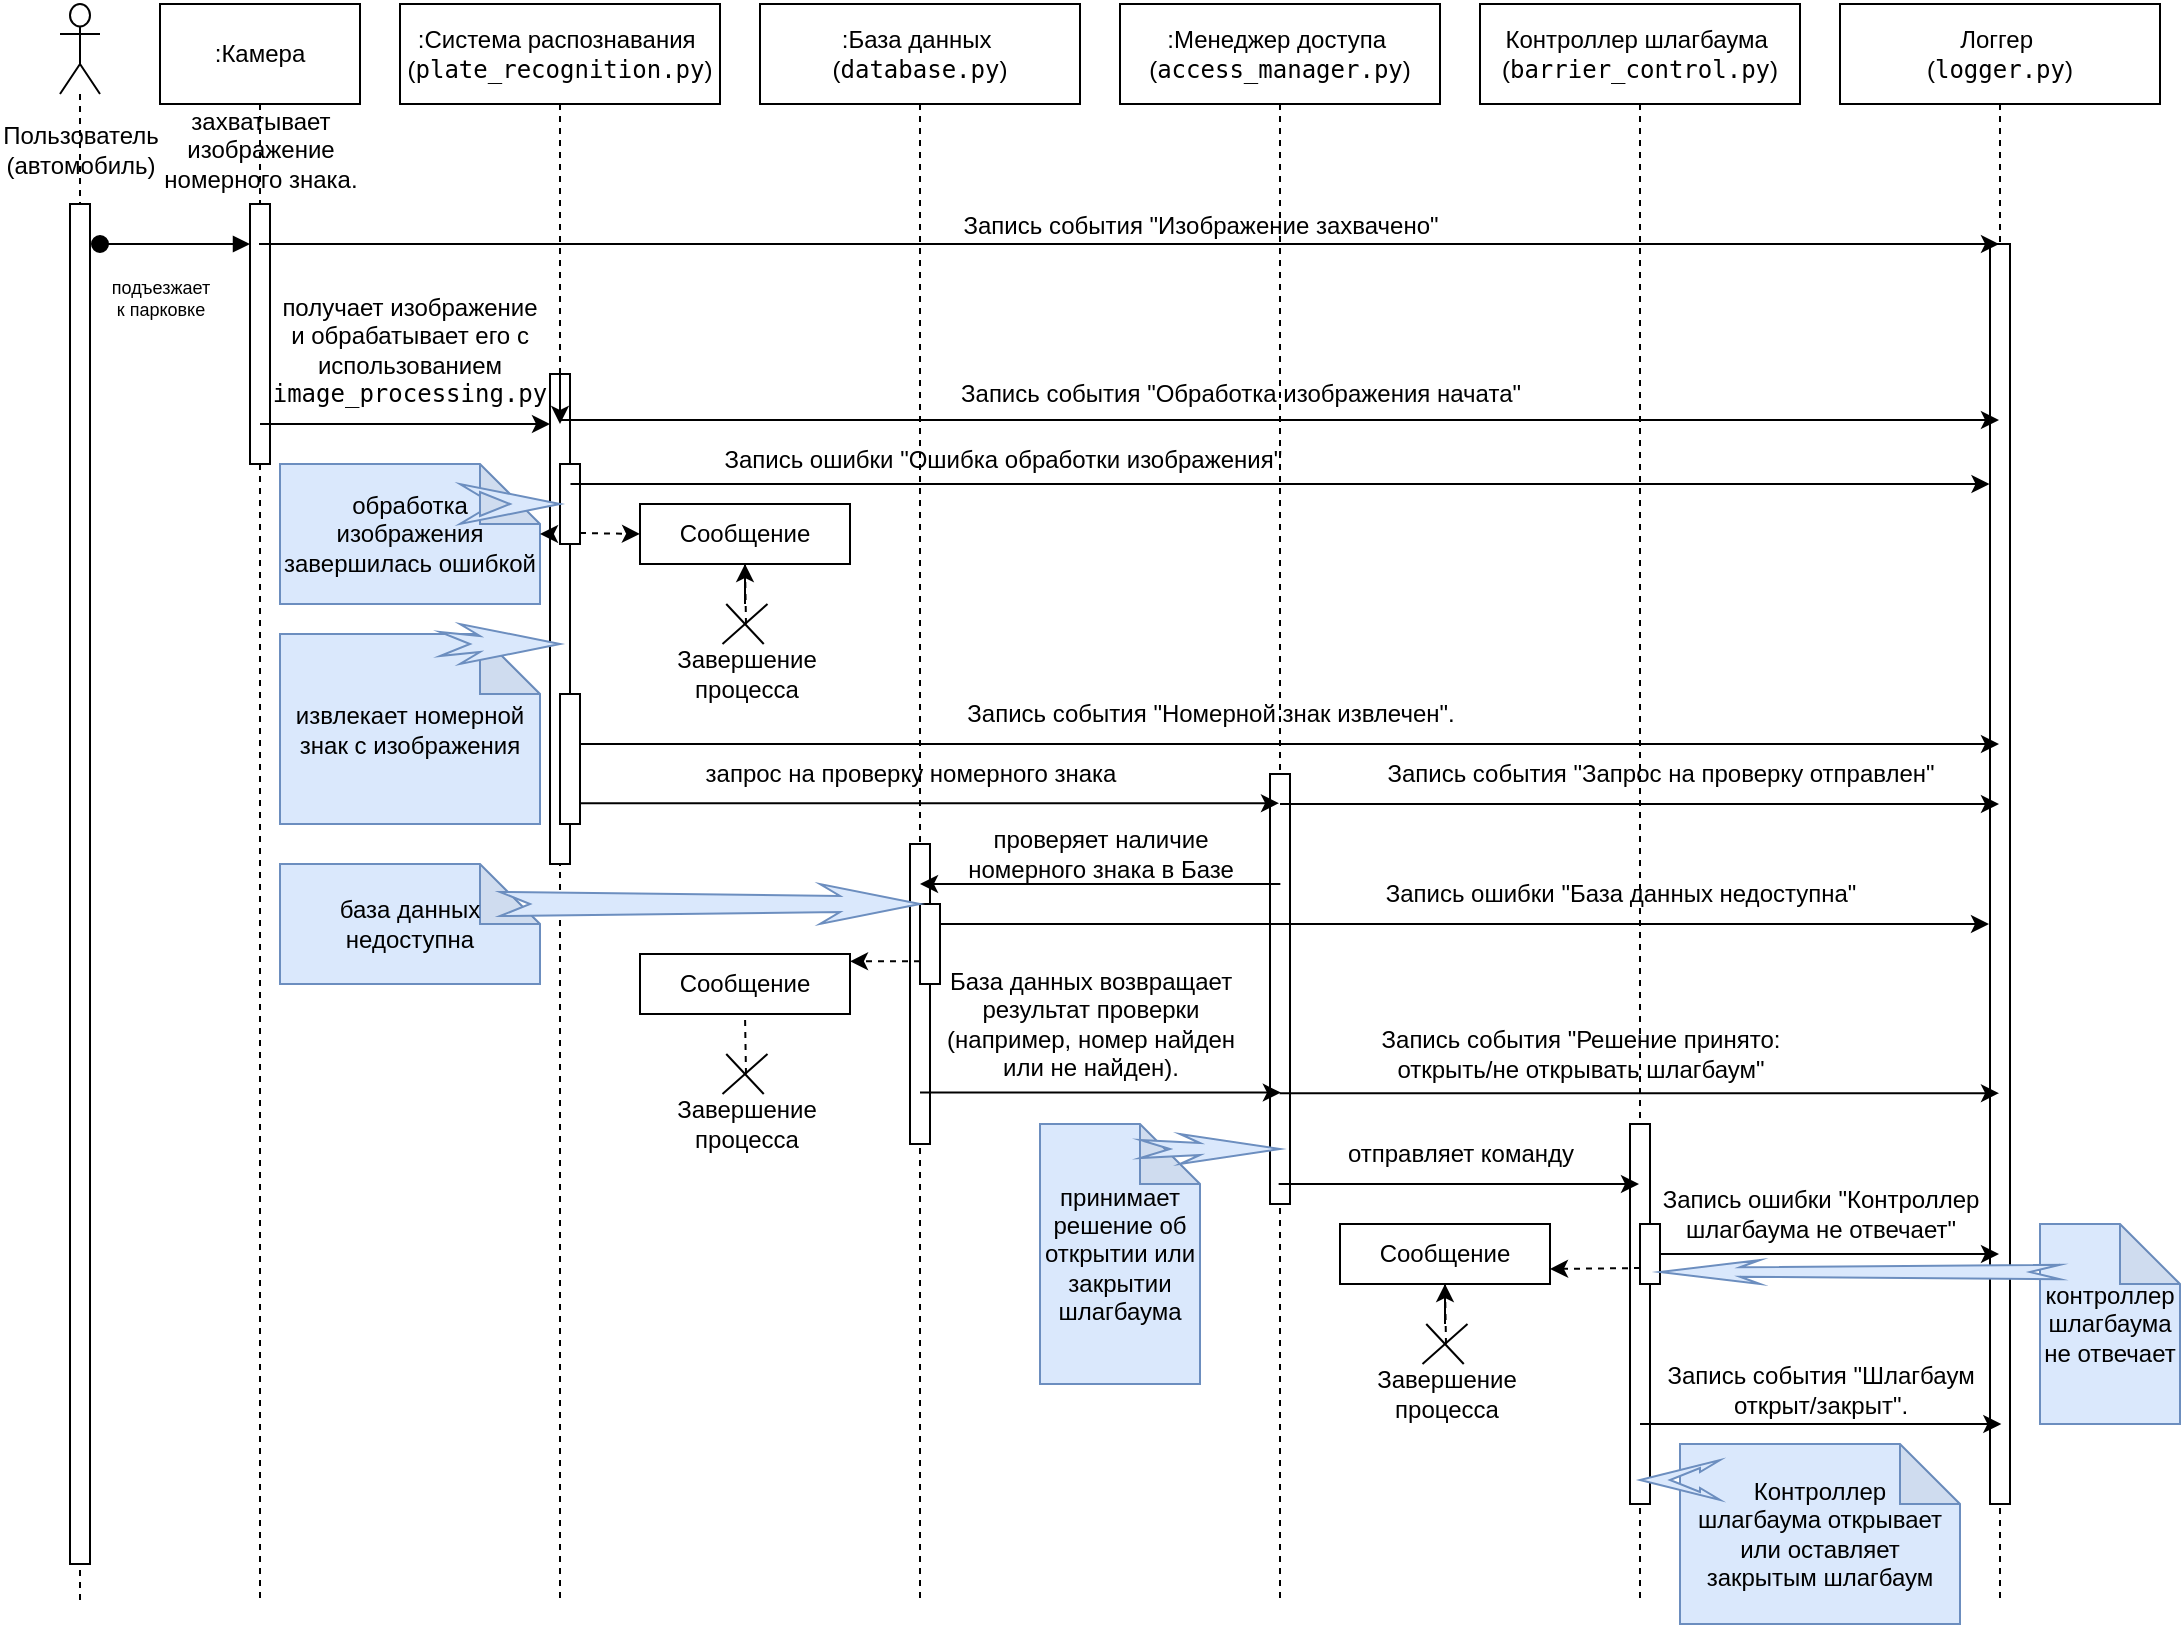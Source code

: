 <mxfile version="23.1.5" type="device">
  <diagram name="Page-1" id="2YBvvXClWsGukQMizWep">
    <mxGraphModel dx="1594" dy="962" grid="1" gridSize="10" guides="1" tooltips="1" connect="1" arrows="1" fold="1" page="1" pageScale="1" pageWidth="1100" pageHeight="850" math="0" shadow="0">
      <root>
        <mxCell id="0" />
        <mxCell id="1" parent="0" />
        <mxCell id="JfvJ5AOV0zbwnn7TF4ZV-16" value="&lt;p style=&quot;font-size: 9px;&quot; data-pm-slice=&quot;1 1 [&amp;quot;ordered_list&amp;quot;,{&amp;quot;order&amp;quot;:1,&amp;quot;fontColor&amp;quot;:null,&amp;quot;backgroundColor&amp;quot;:null},&amp;quot;list_item&amp;quot;,{&amp;quot;fontColor&amp;quot;:null,&amp;quot;backgroundColor&amp;quot;:null}]&quot; class=&quot;&quot;&gt;подъезжает &lt;br&gt;к парковке&lt;/p&gt;" style="html=1;verticalAlign=bottom;startArrow=oval;startFill=1;endArrow=block;startSize=8;curved=0;rounded=0;" parent="1" target="aM9ryv3xv72pqoxQDRHE-2" edge="1">
          <mxGeometry x="-0.2" y="-50" width="60" relative="1" as="geometry">
            <mxPoint x="50" y="160" as="sourcePoint" />
            <mxPoint x="120" y="160" as="targetPoint" />
            <mxPoint as="offset" />
          </mxGeometry>
        </mxCell>
        <mxCell id="aM9ryv3xv72pqoxQDRHE-1" value=":Камера" style="shape=umlLifeline;perimeter=lifelinePerimeter;whiteSpace=wrap;html=1;container=0;dropTarget=0;collapsible=0;recursiveResize=0;outlineConnect=0;portConstraint=eastwest;newEdgeStyle={&quot;edgeStyle&quot;:&quot;elbowEdgeStyle&quot;,&quot;elbow&quot;:&quot;vertical&quot;,&quot;curved&quot;:0,&quot;rounded&quot;:0};size=50;" parent="1" vertex="1">
          <mxGeometry x="80" y="40" width="100" height="800" as="geometry" />
        </mxCell>
        <mxCell id="aM9ryv3xv72pqoxQDRHE-2" value="" style="html=1;points=[];perimeter=orthogonalPerimeter;outlineConnect=0;targetShapes=umlLifeline;portConstraint=eastwest;newEdgeStyle={&quot;edgeStyle&quot;:&quot;elbowEdgeStyle&quot;,&quot;elbow&quot;:&quot;vertical&quot;,&quot;curved&quot;:0,&quot;rounded&quot;:0};" parent="aM9ryv3xv72pqoxQDRHE-1" vertex="1">
          <mxGeometry x="45" y="100" width="10" height="130" as="geometry" />
        </mxCell>
        <mxCell id="aM9ryv3xv72pqoxQDRHE-5" value="&lt;p data-pm-slice=&quot;1 1 [&amp;quot;ordered_list&amp;quot;,{&amp;quot;order&amp;quot;:1,&amp;quot;fontColor&amp;quot;:null,&amp;quot;backgroundColor&amp;quot;:null},&amp;quot;list_item&amp;quot;,null]&quot; class=&quot;&quot;&gt;:Система распознавания&amp;nbsp;&lt;br&gt;(&lt;code spellcheck=&quot;false&quot; class=&quot;inline&quot;&gt;plate_recognition.py&lt;/code&gt;)&lt;/p&gt;" style="shape=umlLifeline;perimeter=lifelinePerimeter;whiteSpace=wrap;html=1;container=0;dropTarget=0;collapsible=0;recursiveResize=0;outlineConnect=0;portConstraint=eastwest;newEdgeStyle={&quot;edgeStyle&quot;:&quot;elbowEdgeStyle&quot;,&quot;elbow&quot;:&quot;vertical&quot;,&quot;curved&quot;:0,&quot;rounded&quot;:0};size=50;" parent="1" vertex="1">
          <mxGeometry x="200" y="40" width="160" height="800" as="geometry" />
        </mxCell>
        <mxCell id="aM9ryv3xv72pqoxQDRHE-6" value="" style="html=1;points=[];perimeter=orthogonalPerimeter;outlineConnect=0;targetShapes=umlLifeline;portConstraint=eastwest;newEdgeStyle={&quot;edgeStyle&quot;:&quot;elbowEdgeStyle&quot;,&quot;elbow&quot;:&quot;vertical&quot;,&quot;curved&quot;:0,&quot;rounded&quot;:0};" parent="aM9ryv3xv72pqoxQDRHE-5" vertex="1">
          <mxGeometry x="75" y="185" width="10" height="245" as="geometry" />
        </mxCell>
        <mxCell id="e4ZrpiQ9aY_Jl2AQ1F8j-9" value="" style="html=1;points=[];perimeter=orthogonalPerimeter;outlineConnect=0;targetShapes=umlLifeline;portConstraint=eastwest;newEdgeStyle={&quot;edgeStyle&quot;:&quot;elbowEdgeStyle&quot;,&quot;elbow&quot;:&quot;vertical&quot;,&quot;curved&quot;:0,&quot;rounded&quot;:0};" vertex="1" parent="aM9ryv3xv72pqoxQDRHE-5">
          <mxGeometry x="80" y="230" width="10" height="40" as="geometry" />
        </mxCell>
        <mxCell id="e4ZrpiQ9aY_Jl2AQ1F8j-22" value="" style="html=1;points=[];perimeter=orthogonalPerimeter;outlineConnect=0;targetShapes=umlLifeline;portConstraint=eastwest;newEdgeStyle={&quot;edgeStyle&quot;:&quot;elbowEdgeStyle&quot;,&quot;elbow&quot;:&quot;vertical&quot;,&quot;curved&quot;:0,&quot;rounded&quot;:0};" vertex="1" parent="aM9ryv3xv72pqoxQDRHE-5">
          <mxGeometry x="80" y="345" width="10" height="65" as="geometry" />
        </mxCell>
        <mxCell id="JfvJ5AOV0zbwnn7TF4ZV-2" value="&lt;p data-pm-slice=&quot;1 1 [&amp;quot;ordered_list&amp;quot;,{&amp;quot;order&amp;quot;:1,&amp;quot;fontColor&amp;quot;:null,&amp;quot;backgroundColor&amp;quot;:null},&amp;quot;list_item&amp;quot;,null]&quot; class=&quot;&quot;&gt;:Менеджер доступа&amp;nbsp;&lt;br&gt;(&lt;code spellcheck=&quot;false&quot; class=&quot;inline&quot;&gt;access_manager.py&lt;/code&gt;)&lt;/p&gt;" style="shape=umlLifeline;perimeter=lifelinePerimeter;whiteSpace=wrap;html=1;container=0;dropTarget=0;collapsible=0;recursiveResize=0;outlineConnect=0;portConstraint=eastwest;newEdgeStyle={&quot;edgeStyle&quot;:&quot;elbowEdgeStyle&quot;,&quot;elbow&quot;:&quot;vertical&quot;,&quot;curved&quot;:0,&quot;rounded&quot;:0};size=50;" parent="1" vertex="1">
          <mxGeometry x="560" y="40" width="160" height="800" as="geometry" />
        </mxCell>
        <mxCell id="JfvJ5AOV0zbwnn7TF4ZV-3" value="" style="html=1;points=[];perimeter=orthogonalPerimeter;outlineConnect=0;targetShapes=umlLifeline;portConstraint=eastwest;newEdgeStyle={&quot;edgeStyle&quot;:&quot;elbowEdgeStyle&quot;,&quot;elbow&quot;:&quot;vertical&quot;,&quot;curved&quot;:0,&quot;rounded&quot;:0};" parent="JfvJ5AOV0zbwnn7TF4ZV-2" vertex="1">
          <mxGeometry x="75" y="385" width="10" height="215" as="geometry" />
        </mxCell>
        <mxCell id="JfvJ5AOV0zbwnn7TF4ZV-4" value="&lt;p data-pm-slice=&quot;1 1 [&amp;quot;ordered_list&amp;quot;,{&amp;quot;order&amp;quot;:1,&amp;quot;fontColor&amp;quot;:null,&amp;quot;backgroundColor&amp;quot;:null},&amp;quot;list_item&amp;quot;,null]&quot; class=&quot;&quot;&gt;Контроллер шлагбаума&amp;nbsp;&lt;br&gt;(&lt;code spellcheck=&quot;false&quot; class=&quot;inline&quot;&gt;barrier_control.py&lt;/code&gt;)&lt;/p&gt;" style="shape=umlLifeline;perimeter=lifelinePerimeter;whiteSpace=wrap;html=1;container=0;dropTarget=0;collapsible=0;recursiveResize=0;outlineConnect=0;portConstraint=eastwest;newEdgeStyle={&quot;edgeStyle&quot;:&quot;elbowEdgeStyle&quot;,&quot;elbow&quot;:&quot;vertical&quot;,&quot;curved&quot;:0,&quot;rounded&quot;:0};size=50;" parent="1" vertex="1">
          <mxGeometry x="740" y="40" width="160" height="800" as="geometry" />
        </mxCell>
        <mxCell id="JfvJ5AOV0zbwnn7TF4ZV-5" value="" style="html=1;points=[];perimeter=orthogonalPerimeter;outlineConnect=0;targetShapes=umlLifeline;portConstraint=eastwest;newEdgeStyle={&quot;edgeStyle&quot;:&quot;elbowEdgeStyle&quot;,&quot;elbow&quot;:&quot;vertical&quot;,&quot;curved&quot;:0,&quot;rounded&quot;:0};" parent="JfvJ5AOV0zbwnn7TF4ZV-4" vertex="1">
          <mxGeometry x="75" y="560" width="10" height="190" as="geometry" />
        </mxCell>
        <mxCell id="e4ZrpiQ9aY_Jl2AQ1F8j-53" value="" style="html=1;points=[];perimeter=orthogonalPerimeter;outlineConnect=0;targetShapes=umlLifeline;portConstraint=eastwest;newEdgeStyle={&quot;edgeStyle&quot;:&quot;elbowEdgeStyle&quot;,&quot;elbow&quot;:&quot;vertical&quot;,&quot;curved&quot;:0,&quot;rounded&quot;:0};" vertex="1" parent="JfvJ5AOV0zbwnn7TF4ZV-4">
          <mxGeometry x="80" y="610" width="10" height="30" as="geometry" />
        </mxCell>
        <mxCell id="JfvJ5AOV0zbwnn7TF4ZV-6" value="&lt;p data-pm-slice=&quot;1 1 [&amp;quot;ordered_list&amp;quot;,{&amp;quot;order&amp;quot;:1,&amp;quot;fontColor&amp;quot;:null,&amp;quot;backgroundColor&amp;quot;:null},&amp;quot;list_item&amp;quot;,null]&quot; class=&quot;&quot;&gt;:База данных&amp;nbsp;&lt;br&gt;(&lt;code spellcheck=&quot;false&quot; class=&quot;inline&quot;&gt;database.py&lt;/code&gt;)&lt;/p&gt;" style="shape=umlLifeline;perimeter=lifelinePerimeter;whiteSpace=wrap;html=1;container=0;dropTarget=0;collapsible=0;recursiveResize=0;outlineConnect=0;portConstraint=eastwest;newEdgeStyle={&quot;edgeStyle&quot;:&quot;elbowEdgeStyle&quot;,&quot;elbow&quot;:&quot;vertical&quot;,&quot;curved&quot;:0,&quot;rounded&quot;:0};size=50;" parent="1" vertex="1">
          <mxGeometry x="380" y="40" width="160" height="800" as="geometry" />
        </mxCell>
        <mxCell id="JfvJ5AOV0zbwnn7TF4ZV-7" value="" style="html=1;points=[];perimeter=orthogonalPerimeter;outlineConnect=0;targetShapes=umlLifeline;portConstraint=eastwest;newEdgeStyle={&quot;edgeStyle&quot;:&quot;elbowEdgeStyle&quot;,&quot;elbow&quot;:&quot;vertical&quot;,&quot;curved&quot;:0,&quot;rounded&quot;:0};" parent="JfvJ5AOV0zbwnn7TF4ZV-6" vertex="1">
          <mxGeometry x="75" y="420" width="10" height="150" as="geometry" />
        </mxCell>
        <mxCell id="e4ZrpiQ9aY_Jl2AQ1F8j-36" value="" style="html=1;points=[];perimeter=orthogonalPerimeter;outlineConnect=0;targetShapes=umlLifeline;portConstraint=eastwest;newEdgeStyle={&quot;edgeStyle&quot;:&quot;elbowEdgeStyle&quot;,&quot;elbow&quot;:&quot;vertical&quot;,&quot;curved&quot;:0,&quot;rounded&quot;:0};" vertex="1" parent="JfvJ5AOV0zbwnn7TF4ZV-6">
          <mxGeometry x="80" y="450" width="10" height="40" as="geometry" />
        </mxCell>
        <mxCell id="JfvJ5AOV0zbwnn7TF4ZV-10" value="" style="shape=umlLifeline;perimeter=lifelinePerimeter;whiteSpace=wrap;html=1;container=1;dropTarget=0;collapsible=0;recursiveResize=0;outlineConnect=0;portConstraint=eastwest;newEdgeStyle={&quot;curved&quot;:0,&quot;rounded&quot;:0};participant=umlActor;size=45;" parent="1" vertex="1">
          <mxGeometry x="30" y="40" width="20" height="800" as="geometry" />
        </mxCell>
        <mxCell id="JfvJ5AOV0zbwnn7TF4ZV-11" value="" style="html=1;points=[[0,0,0,0,5],[0,1,0,0,-5],[1,0,0,0,5],[1,1,0,0,-5]];perimeter=orthogonalPerimeter;outlineConnect=0;targetShapes=umlLifeline;portConstraint=eastwest;newEdgeStyle={&quot;curved&quot;:0,&quot;rounded&quot;:0};" parent="JfvJ5AOV0zbwnn7TF4ZV-10" vertex="1">
          <mxGeometry x="5" y="100" width="10" height="680" as="geometry" />
        </mxCell>
        <mxCell id="JfvJ5AOV0zbwnn7TF4ZV-12" value="&lt;p data-pm-slice=&quot;1 1 [&amp;quot;ordered_list&amp;quot;,{&amp;quot;order&amp;quot;:1,&amp;quot;fontColor&amp;quot;:null,&amp;quot;backgroundColor&amp;quot;:null},&amp;quot;list_item&amp;quot;,null]&quot; class=&quot;&quot;&gt;Логгер&amp;nbsp;&lt;br&gt;(&lt;code spellcheck=&quot;false&quot; class=&quot;inline&quot;&gt;logger.py&lt;/code&gt;)&lt;/p&gt;" style="shape=umlLifeline;perimeter=lifelinePerimeter;whiteSpace=wrap;html=1;container=0;dropTarget=0;collapsible=0;recursiveResize=0;outlineConnect=0;portConstraint=eastwest;newEdgeStyle={&quot;edgeStyle&quot;:&quot;elbowEdgeStyle&quot;,&quot;elbow&quot;:&quot;vertical&quot;,&quot;curved&quot;:0,&quot;rounded&quot;:0};size=50;" parent="1" vertex="1">
          <mxGeometry x="920" y="40" width="160" height="800" as="geometry" />
        </mxCell>
        <mxCell id="JfvJ5AOV0zbwnn7TF4ZV-13" value="" style="html=1;points=[];perimeter=orthogonalPerimeter;outlineConnect=0;targetShapes=umlLifeline;portConstraint=eastwest;newEdgeStyle={&quot;edgeStyle&quot;:&quot;elbowEdgeStyle&quot;,&quot;elbow&quot;:&quot;vertical&quot;,&quot;curved&quot;:0,&quot;rounded&quot;:0};" parent="JfvJ5AOV0zbwnn7TF4ZV-12" vertex="1">
          <mxGeometry x="75" y="120" width="10" height="630" as="geometry" />
        </mxCell>
        <mxCell id="JfvJ5AOV0zbwnn7TF4ZV-14" value="&lt;span style=&quot;font-weight: normal;&quot;&gt;Пользователь&lt;br&gt;(автомобиль)&lt;/span&gt;" style="text;align=center;fontStyle=1;verticalAlign=middle;spacingLeft=3;spacingRight=3;strokeColor=none;rotatable=0;points=[[0,0.5],[1,0.5]];portConstraint=eastwest;html=1;" parent="1" vertex="1">
          <mxGeometry y="100" width="80" height="26" as="geometry" />
        </mxCell>
        <mxCell id="e4ZrpiQ9aY_Jl2AQ1F8j-1" value="" style="endArrow=classic;html=1;rounded=0;" edge="1" parent="1">
          <mxGeometry width="50" height="50" relative="1" as="geometry">
            <mxPoint x="129.5" y="160" as="sourcePoint" />
            <mxPoint x="999.5" y="160" as="targetPoint" />
          </mxGeometry>
        </mxCell>
        <mxCell id="e4ZrpiQ9aY_Jl2AQ1F8j-2" value="&lt;p data-pm-slice=&quot;1 1 [&amp;quot;ordered_list&amp;quot;,{&amp;quot;order&amp;quot;:1,&amp;quot;fontColor&amp;quot;:null,&amp;quot;backgroundColor&amp;quot;:null},&amp;quot;list_item&amp;quot;,{&amp;quot;fontColor&amp;quot;:null,&amp;quot;backgroundColor&amp;quot;:null}]&quot; class=&quot;&quot;&gt;Запись события &quot;Изображение захвачено&quot;&lt;/p&gt;" style="text;html=1;align=center;verticalAlign=middle;resizable=0;points=[];autosize=1;strokeColor=none;fillColor=none;" vertex="1" parent="1">
          <mxGeometry x="470" y="126" width="260" height="50" as="geometry" />
        </mxCell>
        <mxCell id="e4ZrpiQ9aY_Jl2AQ1F8j-3" value="&lt;p data-pm-slice=&quot;1 1 [&amp;quot;ordered_list&amp;quot;,{&amp;quot;order&amp;quot;:1,&amp;quot;fontColor&amp;quot;:null,&amp;quot;backgroundColor&amp;quot;:null},&amp;quot;list_item&amp;quot;,{&amp;quot;fontColor&amp;quot;:null,&amp;quot;backgroundColor&amp;quot;:null}]&quot; class=&quot;&quot;&gt;захватывает &lt;br&gt;изображение &lt;br&gt;номерного знака.&lt;/p&gt;" style="text;html=1;align=center;verticalAlign=middle;resizable=0;points=[];autosize=1;strokeColor=none;fillColor=none;" vertex="1" parent="1">
          <mxGeometry x="70" y="73" width="120" height="80" as="geometry" />
        </mxCell>
        <mxCell id="e4ZrpiQ9aY_Jl2AQ1F8j-4" value="" style="endArrow=classic;html=1;rounded=0;" edge="1" parent="1" target="JfvJ5AOV0zbwnn7TF4ZV-12">
          <mxGeometry width="50" height="50" relative="1" as="geometry">
            <mxPoint x="280" y="248" as="sourcePoint" />
            <mxPoint x="330" y="198" as="targetPoint" />
          </mxGeometry>
        </mxCell>
        <mxCell id="e4ZrpiQ9aY_Jl2AQ1F8j-5" value="" style="endArrow=classic;html=1;rounded=0;" edge="1" parent="1" source="aM9ryv3xv72pqoxQDRHE-6">
          <mxGeometry width="50" height="50" relative="1" as="geometry">
            <mxPoint x="130" y="250" as="sourcePoint" />
            <mxPoint x="280" y="250" as="targetPoint" />
          </mxGeometry>
        </mxCell>
        <mxCell id="e4ZrpiQ9aY_Jl2AQ1F8j-6" value="&lt;p data-pm-slice=&quot;1 1 [&amp;quot;ordered_list&amp;quot;,{&amp;quot;order&amp;quot;:1,&amp;quot;fontColor&amp;quot;:null,&amp;quot;backgroundColor&amp;quot;:null},&amp;quot;list_item&amp;quot;,{&amp;quot;fontColor&amp;quot;:null,&amp;quot;backgroundColor&amp;quot;:null}]&quot; class=&quot;&quot;&gt;получает изображение и обрабатывает его с использованием &lt;code spellcheck=&quot;false&quot; class=&quot;inline&quot;&gt;image_processing.py&lt;/code&gt;&lt;/p&gt;" style="text;html=1;align=center;verticalAlign=middle;whiteSpace=wrap;rounded=0;" vertex="1" parent="1">
          <mxGeometry x="150" y="198" width="110" height="30" as="geometry" />
        </mxCell>
        <mxCell id="e4ZrpiQ9aY_Jl2AQ1F8j-7" value="&lt;p data-pm-slice=&quot;1 1 [&amp;quot;ordered_list&amp;quot;,{&amp;quot;order&amp;quot;:1,&amp;quot;fontColor&amp;quot;:null,&amp;quot;backgroundColor&amp;quot;:null},&amp;quot;list_item&amp;quot;,{&amp;quot;fontColor&amp;quot;:null,&amp;quot;backgroundColor&amp;quot;:null}]&quot; class=&quot;&quot;&gt;Запись события &quot;Обработка изображения начата&quot;&lt;/p&gt;" style="text;html=1;align=center;verticalAlign=middle;resizable=0;points=[];autosize=1;strokeColor=none;fillColor=none;" vertex="1" parent="1">
          <mxGeometry x="470" y="210" width="300" height="50" as="geometry" />
        </mxCell>
        <mxCell id="e4ZrpiQ9aY_Jl2AQ1F8j-8" value="" style="endArrow=classic;html=1;rounded=0;" edge="1" parent="1" target="aM9ryv3xv72pqoxQDRHE-6">
          <mxGeometry width="50" height="50" relative="1" as="geometry">
            <mxPoint x="130" y="250" as="sourcePoint" />
            <mxPoint x="280" y="250" as="targetPoint" />
          </mxGeometry>
        </mxCell>
        <mxCell id="e4ZrpiQ9aY_Jl2AQ1F8j-10" value="" style="endArrow=classic;html=1;rounded=0;" edge="1" parent="1">
          <mxGeometry width="50" height="50" relative="1" as="geometry">
            <mxPoint x="285.25" y="280" as="sourcePoint" />
            <mxPoint x="994.75" y="280" as="targetPoint" />
          </mxGeometry>
        </mxCell>
        <mxCell id="e4ZrpiQ9aY_Jl2AQ1F8j-11" value="&lt;span style=&quot;background-color: initial;&quot;&gt;&amp;nbsp;Запись ошибки &quot;Ошибка обработки изображения&quot;&lt;/span&gt;&lt;br&gt;&lt;div&gt;&lt;br/&gt;&lt;/div&gt;" style="text;html=1;align=center;verticalAlign=middle;whiteSpace=wrap;rounded=0;" vertex="1" parent="1">
          <mxGeometry x="320" y="260" width="360" height="30" as="geometry" />
        </mxCell>
        <mxCell id="e4ZrpiQ9aY_Jl2AQ1F8j-17" value="" style="endArrow=classic;html=1;rounded=0;entryX=0;entryY=0.5;entryDx=0;entryDy=0;dashed=1;" edge="1" parent="1" target="e4ZrpiQ9aY_Jl2AQ1F8j-12">
          <mxGeometry relative="1" as="geometry">
            <mxPoint x="290" y="304.5" as="sourcePoint" />
            <mxPoint x="390" y="304.5" as="targetPoint" />
          </mxGeometry>
        </mxCell>
        <mxCell id="e4ZrpiQ9aY_Jl2AQ1F8j-23" value="" style="endArrow=classic;html=1;rounded=0;" edge="1" parent="1">
          <mxGeometry width="50" height="50" relative="1" as="geometry">
            <mxPoint x="290" y="410.0" as="sourcePoint" />
            <mxPoint x="999.5" y="410.0" as="targetPoint" />
          </mxGeometry>
        </mxCell>
        <mxCell id="e4ZrpiQ9aY_Jl2AQ1F8j-24" value="&lt;p data-pm-slice=&quot;1 1 [&amp;quot;ordered_list&amp;quot;,{&amp;quot;order&amp;quot;:1,&amp;quot;fontColor&amp;quot;:null,&amp;quot;backgroundColor&amp;quot;:null},&amp;quot;list_item&amp;quot;,{&amp;quot;fontColor&amp;quot;:null,&amp;quot;backgroundColor&amp;quot;:null}]&quot; class=&quot;&quot;&gt;Запись события &quot;Номерной знак извлечен&quot;.&lt;/p&gt;" style="text;html=1;align=center;verticalAlign=middle;resizable=0;points=[];autosize=1;strokeColor=none;fillColor=none;" vertex="1" parent="1">
          <mxGeometry x="470" y="370" width="270" height="50" as="geometry" />
        </mxCell>
        <mxCell id="e4ZrpiQ9aY_Jl2AQ1F8j-25" value="" style="endArrow=classic;html=1;rounded=0;" edge="1" parent="1">
          <mxGeometry width="50" height="50" relative="1" as="geometry">
            <mxPoint x="290" y="439.58" as="sourcePoint" />
            <mxPoint x="639.5" y="439.58" as="targetPoint" />
          </mxGeometry>
        </mxCell>
        <mxCell id="e4ZrpiQ9aY_Jl2AQ1F8j-26" value="&lt;p data-pm-slice=&quot;1 1 [&amp;quot;ordered_list&amp;quot;,{&amp;quot;order&amp;quot;:1,&amp;quot;fontColor&amp;quot;:null,&amp;quot;backgroundColor&amp;quot;:null},&amp;quot;list_item&amp;quot;,{&amp;quot;fontColor&amp;quot;:null,&amp;quot;backgroundColor&amp;quot;:null}]&quot; class=&quot;&quot;&gt;запрос на проверку номерного знака&lt;/p&gt;" style="text;html=1;align=center;verticalAlign=middle;resizable=0;points=[];autosize=1;strokeColor=none;fillColor=none;" vertex="1" parent="1">
          <mxGeometry x="340" y="400" width="230" height="50" as="geometry" />
        </mxCell>
        <mxCell id="e4ZrpiQ9aY_Jl2AQ1F8j-27" value="" style="endArrow=classic;html=1;rounded=0;" edge="1" parent="1" source="JfvJ5AOV0zbwnn7TF4ZV-2" target="JfvJ5AOV0zbwnn7TF4ZV-12">
          <mxGeometry width="50" height="50" relative="1" as="geometry">
            <mxPoint x="350" y="290" as="sourcePoint" />
            <mxPoint x="400" y="240" as="targetPoint" />
          </mxGeometry>
        </mxCell>
        <mxCell id="e4ZrpiQ9aY_Jl2AQ1F8j-28" value="&lt;p data-pm-slice=&quot;1 1 [&amp;quot;ordered_list&amp;quot;,{&amp;quot;order&amp;quot;:1,&amp;quot;fontColor&amp;quot;:null,&amp;quot;backgroundColor&amp;quot;:null},&amp;quot;list_item&amp;quot;,{&amp;quot;fontColor&amp;quot;:null,&amp;quot;backgroundColor&amp;quot;:null}]&quot; class=&quot;&quot;&gt;Запись события &quot;Запрос на проверку отправлен&quot;&lt;/p&gt;" style="text;html=1;align=center;verticalAlign=middle;resizable=0;points=[];autosize=1;strokeColor=none;fillColor=none;" vertex="1" parent="1">
          <mxGeometry x="680" y="400" width="300" height="50" as="geometry" />
        </mxCell>
        <mxCell id="e4ZrpiQ9aY_Jl2AQ1F8j-32" value="" style="endArrow=classic;html=1;rounded=0;" edge="1" parent="1">
          <mxGeometry width="50" height="50" relative="1" as="geometry">
            <mxPoint x="640.18" y="480" as="sourcePoint" />
            <mxPoint x="460.004" y="480" as="targetPoint" />
          </mxGeometry>
        </mxCell>
        <mxCell id="e4ZrpiQ9aY_Jl2AQ1F8j-33" value="&lt;p data-pm-slice=&quot;1 1 [&amp;quot;ordered_list&amp;quot;,{&amp;quot;order&amp;quot;:1,&amp;quot;fontColor&amp;quot;:null,&amp;quot;backgroundColor&amp;quot;:null},&amp;quot;list_item&amp;quot;,{&amp;quot;fontColor&amp;quot;:null,&amp;quot;backgroundColor&amp;quot;:null}]&quot; class=&quot;&quot;&gt;проверяет наличие &lt;br&gt;номерного знака в Базе&lt;/p&gt;" style="text;html=1;align=center;verticalAlign=middle;resizable=0;points=[];autosize=1;strokeColor=none;fillColor=none;" vertex="1" parent="1">
          <mxGeometry x="470" y="430" width="160" height="70" as="geometry" />
        </mxCell>
        <mxCell id="e4ZrpiQ9aY_Jl2AQ1F8j-34" value="" style="endArrow=classic;html=1;rounded=0;" edge="1" parent="1">
          <mxGeometry width="50" height="50" relative="1" as="geometry">
            <mxPoint x="470" y="500" as="sourcePoint" />
            <mxPoint x="994.5" y="500" as="targetPoint" />
          </mxGeometry>
        </mxCell>
        <mxCell id="e4ZrpiQ9aY_Jl2AQ1F8j-35" value="&lt;p data-pm-slice=&quot;1 1 [&amp;quot;ordered_list&amp;quot;,{&amp;quot;order&amp;quot;:1,&amp;quot;fontColor&amp;quot;:null,&amp;quot;backgroundColor&amp;quot;:null},&amp;quot;list_item&amp;quot;,{&amp;quot;fontColor&amp;quot;:null,&amp;quot;backgroundColor&amp;quot;:null}]&quot; class=&quot;&quot;&gt;Запись ошибки &quot;База данных недоступна&quot;&lt;/p&gt;" style="text;html=1;align=center;verticalAlign=middle;resizable=0;points=[];autosize=1;strokeColor=none;fillColor=none;" vertex="1" parent="1">
          <mxGeometry x="680" y="460" width="260" height="50" as="geometry" />
        </mxCell>
        <mxCell id="e4ZrpiQ9aY_Jl2AQ1F8j-37" value="" style="group" vertex="1" connectable="0" parent="1">
          <mxGeometry x="320" y="290" width="105" height="120" as="geometry" />
        </mxCell>
        <mxCell id="e4ZrpiQ9aY_Jl2AQ1F8j-12" value="Сообщение" style="rounded=0;whiteSpace=wrap;html=1;" vertex="1" parent="e4ZrpiQ9aY_Jl2AQ1F8j-37">
          <mxGeometry width="105" height="30" as="geometry" />
        </mxCell>
        <mxCell id="e4ZrpiQ9aY_Jl2AQ1F8j-13" value="" style="endArrow=none;dashed=1;html=1;strokeWidth=1;rounded=0;entryX=0.5;entryY=1;entryDx=0;entryDy=0;" edge="1" parent="e4ZrpiQ9aY_Jl2AQ1F8j-37" target="e4ZrpiQ9aY_Jl2AQ1F8j-12">
          <mxGeometry width="50" height="50" relative="1" as="geometry">
            <mxPoint x="53" y="60" as="sourcePoint" />
            <mxPoint x="80" y="50" as="targetPoint" />
          </mxGeometry>
        </mxCell>
        <mxCell id="e4ZrpiQ9aY_Jl2AQ1F8j-55" value="" style="edgeStyle=orthogonalEdgeStyle;rounded=0;orthogonalLoop=1;jettySize=auto;html=1;" edge="1" parent="e4ZrpiQ9aY_Jl2AQ1F8j-37" source="e4ZrpiQ9aY_Jl2AQ1F8j-20" target="e4ZrpiQ9aY_Jl2AQ1F8j-12">
          <mxGeometry relative="1" as="geometry" />
        </mxCell>
        <mxCell id="e4ZrpiQ9aY_Jl2AQ1F8j-20" value="&lt;p data-pm-slice=&quot;1 1 [&amp;quot;ordered_list&amp;quot;,{&amp;quot;order&amp;quot;:1,&amp;quot;fontColor&amp;quot;:null,&amp;quot;backgroundColor&amp;quot;:null},&amp;quot;list_item&amp;quot;,{&amp;quot;fontColor&amp;quot;:null,&amp;quot;backgroundColor&amp;quot;:null}]&quot; class=&quot;&quot;&gt;Завершение&lt;br&gt;процесса&lt;/p&gt;" style="text;html=1;align=center;verticalAlign=middle;resizable=0;points=[];autosize=1;strokeColor=none;fillColor=none;" vertex="1" parent="e4ZrpiQ9aY_Jl2AQ1F8j-37">
          <mxGeometry x="7.5" y="50" width="90" height="70" as="geometry" />
        </mxCell>
        <mxCell id="e4ZrpiQ9aY_Jl2AQ1F8j-21" value="" style="group" vertex="1" connectable="0" parent="e4ZrpiQ9aY_Jl2AQ1F8j-37">
          <mxGeometry x="41.25" y="50" width="22.5" height="20" as="geometry" />
        </mxCell>
        <mxCell id="e4ZrpiQ9aY_Jl2AQ1F8j-14" value="" style="endArrow=none;html=1;rounded=0;" edge="1" parent="e4ZrpiQ9aY_Jl2AQ1F8j-21">
          <mxGeometry width="50" height="50" relative="1" as="geometry">
            <mxPoint y="20" as="sourcePoint" />
            <mxPoint x="22.5" as="targetPoint" />
          </mxGeometry>
        </mxCell>
        <mxCell id="e4ZrpiQ9aY_Jl2AQ1F8j-15" value="" style="endArrow=none;html=1;rounded=0;" edge="1" parent="e4ZrpiQ9aY_Jl2AQ1F8j-21">
          <mxGeometry width="50" height="50" relative="1" as="geometry">
            <mxPoint x="1.88" as="sourcePoint" />
            <mxPoint x="20.63" y="20" as="targetPoint" />
          </mxGeometry>
        </mxCell>
        <mxCell id="e4ZrpiQ9aY_Jl2AQ1F8j-45" value="" style="endArrow=classic;html=1;rounded=0;dashed=1;" edge="1" parent="1" source="e4ZrpiQ9aY_Jl2AQ1F8j-36" target="e4ZrpiQ9aY_Jl2AQ1F8j-39">
          <mxGeometry relative="1" as="geometry">
            <mxPoint x="370" y="460" as="sourcePoint" />
            <mxPoint x="430" y="510" as="targetPoint" />
          </mxGeometry>
        </mxCell>
        <mxCell id="e4ZrpiQ9aY_Jl2AQ1F8j-39" value="Сообщение" style="rounded=0;whiteSpace=wrap;html=1;" vertex="1" parent="1">
          <mxGeometry x="320" y="515" width="105" height="30" as="geometry" />
        </mxCell>
        <mxCell id="e4ZrpiQ9aY_Jl2AQ1F8j-40" value="" style="endArrow=none;dashed=1;html=1;strokeWidth=1;rounded=0;entryX=0.5;entryY=1;entryDx=0;entryDy=0;" edge="1" parent="1" target="e4ZrpiQ9aY_Jl2AQ1F8j-39">
          <mxGeometry width="50" height="50" relative="1" as="geometry">
            <mxPoint x="373" y="575" as="sourcePoint" />
            <mxPoint x="400" y="565" as="targetPoint" />
          </mxGeometry>
        </mxCell>
        <mxCell id="e4ZrpiQ9aY_Jl2AQ1F8j-41" value="&lt;p data-pm-slice=&quot;1 1 [&amp;quot;ordered_list&amp;quot;,{&amp;quot;order&amp;quot;:1,&amp;quot;fontColor&amp;quot;:null,&amp;quot;backgroundColor&amp;quot;:null},&amp;quot;list_item&amp;quot;,{&amp;quot;fontColor&amp;quot;:null,&amp;quot;backgroundColor&amp;quot;:null}]&quot; class=&quot;&quot;&gt;Завершение&lt;br&gt;процесса&lt;/p&gt;" style="text;html=1;align=center;verticalAlign=middle;resizable=0;points=[];autosize=1;strokeColor=none;fillColor=none;" vertex="1" parent="1">
          <mxGeometry x="327.5" y="565" width="90" height="70" as="geometry" />
        </mxCell>
        <mxCell id="e4ZrpiQ9aY_Jl2AQ1F8j-42" value="" style="group" vertex="1" connectable="0" parent="1">
          <mxGeometry x="361.25" y="565" width="22.5" height="20" as="geometry" />
        </mxCell>
        <mxCell id="e4ZrpiQ9aY_Jl2AQ1F8j-43" value="" style="endArrow=none;html=1;rounded=0;" edge="1" parent="e4ZrpiQ9aY_Jl2AQ1F8j-42">
          <mxGeometry width="50" height="50" relative="1" as="geometry">
            <mxPoint y="20" as="sourcePoint" />
            <mxPoint x="22.5" as="targetPoint" />
          </mxGeometry>
        </mxCell>
        <mxCell id="e4ZrpiQ9aY_Jl2AQ1F8j-44" value="" style="endArrow=none;html=1;rounded=0;" edge="1" parent="e4ZrpiQ9aY_Jl2AQ1F8j-42">
          <mxGeometry width="50" height="50" relative="1" as="geometry">
            <mxPoint x="1.88" as="sourcePoint" />
            <mxPoint x="20.63" y="20" as="targetPoint" />
          </mxGeometry>
        </mxCell>
        <mxCell id="e4ZrpiQ9aY_Jl2AQ1F8j-46" value="" style="endArrow=classic;html=1;rounded=0;" edge="1" parent="1">
          <mxGeometry width="50" height="50" relative="1" as="geometry">
            <mxPoint x="460.001" y="584.29" as="sourcePoint" />
            <mxPoint x="640.43" y="584.29" as="targetPoint" />
          </mxGeometry>
        </mxCell>
        <mxCell id="e4ZrpiQ9aY_Jl2AQ1F8j-47" value="&lt;p data-pm-slice=&quot;1 1 [&amp;quot;ordered_list&amp;quot;,{&amp;quot;order&amp;quot;:1,&amp;quot;fontColor&amp;quot;:null,&amp;quot;backgroundColor&amp;quot;:null},&amp;quot;list_item&amp;quot;,{&amp;quot;fontColor&amp;quot;:null,&amp;quot;backgroundColor&amp;quot;:null}]&quot; class=&quot;&quot;&gt;База данных&amp;nbsp;возвращает&lt;br&gt;результат проверки &lt;br&gt;(например, номер найден &lt;br&gt;или не найден).&lt;/p&gt;" style="text;html=1;align=center;verticalAlign=middle;resizable=0;points=[];autosize=1;strokeColor=none;fillColor=none;" vertex="1" parent="1">
          <mxGeometry x="460" y="500" width="170" height="100" as="geometry" />
        </mxCell>
        <mxCell id="e4ZrpiQ9aY_Jl2AQ1F8j-48" value="" style="endArrow=classic;html=1;rounded=0;" edge="1" parent="1" target="JfvJ5AOV0zbwnn7TF4ZV-12">
          <mxGeometry width="50" height="50" relative="1" as="geometry">
            <mxPoint x="639.781" y="584.58" as="sourcePoint" />
            <mxPoint x="1000.21" y="584.58" as="targetPoint" />
          </mxGeometry>
        </mxCell>
        <mxCell id="e4ZrpiQ9aY_Jl2AQ1F8j-49" value="&lt;p data-pm-slice=&quot;1 1 [&amp;quot;ordered_list&amp;quot;,{&amp;quot;order&amp;quot;:1,&amp;quot;fontColor&amp;quot;:null,&amp;quot;backgroundColor&amp;quot;:null},&amp;quot;list_item&amp;quot;,{&amp;quot;fontColor&amp;quot;:null,&amp;quot;backgroundColor&amp;quot;:null}]&quot; class=&quot;&quot;&gt;Запись события &quot;Решение принято:&lt;br&gt;открыть/не открывать шлагбаум&quot;&lt;/p&gt;" style="text;html=1;align=center;verticalAlign=middle;resizable=0;points=[];autosize=1;strokeColor=none;fillColor=none;" vertex="1" parent="1">
          <mxGeometry x="680" y="530" width="220" height="70" as="geometry" />
        </mxCell>
        <mxCell id="e4ZrpiQ9aY_Jl2AQ1F8j-50" value="" style="endArrow=classic;html=1;rounded=0;" edge="1" parent="1">
          <mxGeometry width="50" height="50" relative="1" as="geometry">
            <mxPoint x="639.324" y="630" as="sourcePoint" />
            <mxPoint x="819.5" y="630" as="targetPoint" />
          </mxGeometry>
        </mxCell>
        <mxCell id="e4ZrpiQ9aY_Jl2AQ1F8j-51" value="&lt;p data-pm-slice=&quot;1 1 [&amp;quot;ordered_list&amp;quot;,{&amp;quot;order&amp;quot;:1,&amp;quot;fontColor&amp;quot;:null,&amp;quot;backgroundColor&amp;quot;:null},&amp;quot;list_item&amp;quot;,{&amp;quot;fontColor&amp;quot;:null,&amp;quot;backgroundColor&amp;quot;:null}]&quot; class=&quot;&quot;&gt;отправляет команду&lt;/p&gt;" style="text;html=1;align=center;verticalAlign=middle;resizable=0;points=[];autosize=1;strokeColor=none;fillColor=none;" vertex="1" parent="1">
          <mxGeometry x="660" y="590" width="140" height="50" as="geometry" />
        </mxCell>
        <mxCell id="e4ZrpiQ9aY_Jl2AQ1F8j-52" value="" style="endArrow=classic;html=1;rounded=0;" edge="1" parent="1" source="e4ZrpiQ9aY_Jl2AQ1F8j-53" target="JfvJ5AOV0zbwnn7TF4ZV-12">
          <mxGeometry width="50" height="50" relative="1" as="geometry">
            <mxPoint x="860" y="720" as="sourcePoint" />
            <mxPoint x="910" y="670" as="targetPoint" />
          </mxGeometry>
        </mxCell>
        <mxCell id="e4ZrpiQ9aY_Jl2AQ1F8j-54" value="&lt;p data-pm-slice=&quot;1 1 [&amp;quot;ordered_list&amp;quot;,{&amp;quot;order&amp;quot;:1,&amp;quot;fontColor&amp;quot;:null,&amp;quot;backgroundColor&amp;quot;:null},&amp;quot;list_item&amp;quot;,{&amp;quot;fontColor&amp;quot;:null,&amp;quot;backgroundColor&amp;quot;:null}]&quot; class=&quot;&quot;&gt;Запись ошибки &quot;Контроллер &lt;br&gt;шлагбаума не отвечает&quot;&lt;/p&gt;" style="text;html=1;align=center;verticalAlign=middle;resizable=0;points=[];autosize=1;strokeColor=none;fillColor=none;" vertex="1" parent="1">
          <mxGeometry x="820" y="610" width="180" height="70" as="geometry" />
        </mxCell>
        <mxCell id="e4ZrpiQ9aY_Jl2AQ1F8j-58" value="" style="group" vertex="1" connectable="0" parent="1">
          <mxGeometry x="670" y="650" width="105" height="120" as="geometry" />
        </mxCell>
        <mxCell id="e4ZrpiQ9aY_Jl2AQ1F8j-59" value="Сообщение" style="rounded=0;whiteSpace=wrap;html=1;" vertex="1" parent="e4ZrpiQ9aY_Jl2AQ1F8j-58">
          <mxGeometry width="105" height="30" as="geometry" />
        </mxCell>
        <mxCell id="e4ZrpiQ9aY_Jl2AQ1F8j-60" value="" style="endArrow=none;dashed=1;html=1;strokeWidth=1;rounded=0;entryX=0.5;entryY=1;entryDx=0;entryDy=0;" edge="1" parent="e4ZrpiQ9aY_Jl2AQ1F8j-58" target="e4ZrpiQ9aY_Jl2AQ1F8j-59">
          <mxGeometry width="50" height="50" relative="1" as="geometry">
            <mxPoint x="53" y="60" as="sourcePoint" />
            <mxPoint x="80" y="50" as="targetPoint" />
          </mxGeometry>
        </mxCell>
        <mxCell id="e4ZrpiQ9aY_Jl2AQ1F8j-61" value="" style="edgeStyle=orthogonalEdgeStyle;rounded=0;orthogonalLoop=1;jettySize=auto;html=1;" edge="1" parent="e4ZrpiQ9aY_Jl2AQ1F8j-58" source="e4ZrpiQ9aY_Jl2AQ1F8j-62" target="e4ZrpiQ9aY_Jl2AQ1F8j-59">
          <mxGeometry relative="1" as="geometry" />
        </mxCell>
        <mxCell id="e4ZrpiQ9aY_Jl2AQ1F8j-62" value="&lt;p data-pm-slice=&quot;1 1 [&amp;quot;ordered_list&amp;quot;,{&amp;quot;order&amp;quot;:1,&amp;quot;fontColor&amp;quot;:null,&amp;quot;backgroundColor&amp;quot;:null},&amp;quot;list_item&amp;quot;,{&amp;quot;fontColor&amp;quot;:null,&amp;quot;backgroundColor&amp;quot;:null}]&quot; class=&quot;&quot;&gt;Завершение&lt;br&gt;процесса&lt;/p&gt;" style="text;html=1;align=center;verticalAlign=middle;resizable=0;points=[];autosize=1;strokeColor=none;fillColor=none;" vertex="1" parent="e4ZrpiQ9aY_Jl2AQ1F8j-58">
          <mxGeometry x="7.5" y="50" width="90" height="70" as="geometry" />
        </mxCell>
        <mxCell id="e4ZrpiQ9aY_Jl2AQ1F8j-63" value="" style="group" vertex="1" connectable="0" parent="e4ZrpiQ9aY_Jl2AQ1F8j-58">
          <mxGeometry x="41.25" y="50" width="22.5" height="20" as="geometry" />
        </mxCell>
        <mxCell id="e4ZrpiQ9aY_Jl2AQ1F8j-64" value="" style="endArrow=none;html=1;rounded=0;" edge="1" parent="e4ZrpiQ9aY_Jl2AQ1F8j-63">
          <mxGeometry width="50" height="50" relative="1" as="geometry">
            <mxPoint y="20" as="sourcePoint" />
            <mxPoint x="22.5" as="targetPoint" />
          </mxGeometry>
        </mxCell>
        <mxCell id="e4ZrpiQ9aY_Jl2AQ1F8j-65" value="" style="endArrow=none;html=1;rounded=0;" edge="1" parent="e4ZrpiQ9aY_Jl2AQ1F8j-63">
          <mxGeometry width="50" height="50" relative="1" as="geometry">
            <mxPoint x="1.88" as="sourcePoint" />
            <mxPoint x="20.63" y="20" as="targetPoint" />
          </mxGeometry>
        </mxCell>
        <mxCell id="e4ZrpiQ9aY_Jl2AQ1F8j-66" value="" style="endArrow=classic;html=1;rounded=0;dashed=1;entryX=1;entryY=0.75;entryDx=0;entryDy=0;" edge="1" parent="1" target="e4ZrpiQ9aY_Jl2AQ1F8j-59">
          <mxGeometry relative="1" as="geometry">
            <mxPoint x="820" y="672" as="sourcePoint" />
            <mxPoint x="785" y="670" as="targetPoint" />
          </mxGeometry>
        </mxCell>
        <mxCell id="e4ZrpiQ9aY_Jl2AQ1F8j-67" value="" style="endArrow=classic;html=1;rounded=0;" edge="1" parent="1">
          <mxGeometry width="50" height="50" relative="1" as="geometry">
            <mxPoint x="820.003" y="750" as="sourcePoint" />
            <mxPoint x="1000.67" y="750" as="targetPoint" />
          </mxGeometry>
        </mxCell>
        <mxCell id="e4ZrpiQ9aY_Jl2AQ1F8j-68" value="&lt;p data-pm-slice=&quot;1 1 [&amp;quot;ordered_list&amp;quot;,{&amp;quot;order&amp;quot;:1,&amp;quot;fontColor&amp;quot;:null,&amp;quot;backgroundColor&amp;quot;:null},&amp;quot;list_item&amp;quot;,{&amp;quot;fontColor&amp;quot;:null,&amp;quot;backgroundColor&amp;quot;:null}]&quot; class=&quot;&quot;&gt;Запись события &quot;Шлагбаум &lt;br&gt;открыт/закрыт&quot;.&lt;/p&gt;" style="text;html=1;align=center;verticalAlign=middle;resizable=0;points=[];autosize=1;strokeColor=none;fillColor=none;" vertex="1" parent="1">
          <mxGeometry x="820" y="698" width="180" height="70" as="geometry" />
        </mxCell>
        <mxCell id="e4ZrpiQ9aY_Jl2AQ1F8j-70" value="&lt;p data-pm-slice=&quot;1 1 [&amp;quot;ordered_list&amp;quot;,{&amp;quot;order&amp;quot;:1,&amp;quot;fontColor&amp;quot;:null,&amp;quot;backgroundColor&amp;quot;:null},&amp;quot;list_item&amp;quot;,{&amp;quot;fontColor&amp;quot;:null,&amp;quot;backgroundColor&amp;quot;:null}]&quot; class=&quot;&quot;&gt;Контроллер шлагбаума&amp;nbsp;открывает или оставляет закрытым шлагбаум&lt;/p&gt;" style="shape=note;whiteSpace=wrap;html=1;backgroundOutline=1;darkOpacity=0.05;fillColor=#dae8fc;strokeColor=#6c8ebf;" vertex="1" parent="1">
          <mxGeometry x="840" y="760" width="140" height="90" as="geometry" />
        </mxCell>
        <mxCell id="e4ZrpiQ9aY_Jl2AQ1F8j-71" value="&lt;p data-pm-slice=&quot;1 1 [&amp;quot;ordered_list&amp;quot;,{&amp;quot;order&amp;quot;:1,&amp;quot;fontColor&amp;quot;:null,&amp;quot;backgroundColor&amp;quot;:null},&amp;quot;list_item&amp;quot;,{&amp;quot;fontColor&amp;quot;:null,&amp;quot;backgroundColor&amp;quot;:null}]&quot; class=&quot;&quot;&gt;контроллер шлагбаума не отвечает&lt;/p&gt;" style="shape=note;whiteSpace=wrap;html=1;backgroundOutline=1;darkOpacity=0.05;fillColor=#dae8fc;strokeColor=#6c8ebf;" vertex="1" parent="1">
          <mxGeometry x="1020" y="650" width="70" height="100" as="geometry" />
        </mxCell>
        <mxCell id="e4ZrpiQ9aY_Jl2AQ1F8j-73" value="" style="html=1;shadow=0;dashed=0;align=center;verticalAlign=middle;shape=mxgraph.arrows2.stylisedArrow;dy=0.6;dx=40;notch=15;feather=0.4;direction=west;fillColor=#dae8fc;strokeColor=#6c8ebf;" vertex="1" parent="1">
          <mxGeometry x="820" y="768" width="30" height="20" as="geometry" />
        </mxCell>
        <mxCell id="e4ZrpiQ9aY_Jl2AQ1F8j-75" value="" style="html=1;shadow=0;dashed=0;align=center;verticalAlign=middle;shape=mxgraph.arrows2.stylisedArrow;dy=0.6;dx=40;notch=15;feather=0.4;direction=west;fillColor=#dae8fc;strokeColor=#6c8ebf;" vertex="1" parent="1">
          <mxGeometry x="830" y="668" width="200" height="12" as="geometry" />
        </mxCell>
        <mxCell id="e4ZrpiQ9aY_Jl2AQ1F8j-76" value="&lt;p data-pm-slice=&quot;1 1 [&amp;quot;ordered_list&amp;quot;,{&amp;quot;order&amp;quot;:1,&amp;quot;fontColor&amp;quot;:null,&amp;quot;backgroundColor&amp;quot;:null},&amp;quot;list_item&amp;quot;,{&amp;quot;fontColor&amp;quot;:null,&amp;quot;backgroundColor&amp;quot;:null}]&quot; class=&quot;&quot;&gt;принимает решение об открытии или закрытии шлагбаума&lt;/p&gt;" style="shape=note;whiteSpace=wrap;html=1;backgroundOutline=1;darkOpacity=0.05;fillColor=#dae8fc;strokeColor=#6c8ebf;" vertex="1" parent="1">
          <mxGeometry x="520" y="600" width="80" height="130" as="geometry" />
        </mxCell>
        <mxCell id="e4ZrpiQ9aY_Jl2AQ1F8j-77" value="" style="html=1;shadow=0;dashed=0;align=center;verticalAlign=middle;shape=mxgraph.arrows2.stylisedArrow;dy=0.6;dx=40;notch=15;feather=0.4;fillColor=#dae8fc;strokeColor=#6c8ebf;" vertex="1" parent="1">
          <mxGeometry x="570" y="605" width="70" height="15" as="geometry" />
        </mxCell>
        <mxCell id="e4ZrpiQ9aY_Jl2AQ1F8j-78" value="&lt;p data-pm-slice=&quot;1 1 [&amp;quot;ordered_list&amp;quot;,{&amp;quot;order&amp;quot;:1,&amp;quot;fontColor&amp;quot;:null,&amp;quot;backgroundColor&amp;quot;:null},&amp;quot;list_item&amp;quot;,{&amp;quot;fontColor&amp;quot;:null,&amp;quot;backgroundColor&amp;quot;:null}]&quot; class=&quot;&quot;&gt;база данных недоступна&lt;/p&gt;" style="shape=note;whiteSpace=wrap;html=1;backgroundOutline=1;darkOpacity=0.05;fillColor=#dae8fc;strokeColor=#6c8ebf;" vertex="1" parent="1">
          <mxGeometry x="140" y="470" width="130" height="60" as="geometry" />
        </mxCell>
        <mxCell id="e4ZrpiQ9aY_Jl2AQ1F8j-79" value="" style="html=1;shadow=0;dashed=0;align=center;verticalAlign=middle;shape=mxgraph.arrows2.stylisedArrow;dy=0.6;dx=40;notch=15;feather=0.4;fillColor=#dae8fc;strokeColor=#6c8ebf;" vertex="1" parent="1">
          <mxGeometry x="250" y="480" width="210" height="20" as="geometry" />
        </mxCell>
        <mxCell id="e4ZrpiQ9aY_Jl2AQ1F8j-82" value="&lt;p data-pm-slice=&quot;1 1 [&amp;quot;ordered_list&amp;quot;,{&amp;quot;order&amp;quot;:1,&amp;quot;fontColor&amp;quot;:null,&amp;quot;backgroundColor&amp;quot;:null},&amp;quot;list_item&amp;quot;,{&amp;quot;fontColor&amp;quot;:null,&amp;quot;backgroundColor&amp;quot;:null}]&quot; class=&quot;&quot;&gt;извлекает номерной знак с изображения&lt;/p&gt;" style="shape=note;whiteSpace=wrap;html=1;backgroundOutline=1;darkOpacity=0.05;fillColor=#dae8fc;strokeColor=#6c8ebf;" vertex="1" parent="1">
          <mxGeometry x="140" y="355" width="130" height="95" as="geometry" />
        </mxCell>
        <mxCell id="e4ZrpiQ9aY_Jl2AQ1F8j-83" value="" style="html=1;shadow=0;dashed=0;align=center;verticalAlign=middle;shape=mxgraph.arrows2.stylisedArrow;dy=0.6;dx=40;notch=15;feather=0.4;fillColor=#dae8fc;strokeColor=#6c8ebf;" vertex="1" parent="1">
          <mxGeometry x="220" y="350" width="60" height="20" as="geometry" />
        </mxCell>
        <mxCell id="e4ZrpiQ9aY_Jl2AQ1F8j-84" value="&lt;p data-pm-slice=&quot;1 1 [&amp;quot;ordered_list&amp;quot;,{&amp;quot;order&amp;quot;:1,&amp;quot;fontColor&amp;quot;:null,&amp;quot;backgroundColor&amp;quot;:null},&amp;quot;list_item&amp;quot;,{&amp;quot;fontColor&amp;quot;:null,&amp;quot;backgroundColor&amp;quot;:null}]&quot; class=&quot;&quot;&gt;обработка изображения завершилась ошибкой&lt;/p&gt;" style="shape=note;whiteSpace=wrap;html=1;backgroundOutline=1;darkOpacity=0.05;fillColor=#dae8fc;strokeColor=#6c8ebf;" vertex="1" parent="1">
          <mxGeometry x="140" y="270" width="130" height="70" as="geometry" />
        </mxCell>
        <mxCell id="e4ZrpiQ9aY_Jl2AQ1F8j-85" value="" style="edgeStyle=elbowEdgeStyle;rounded=0;orthogonalLoop=1;jettySize=auto;html=1;elbow=vertical;curved=0;" edge="1" parent="1" source="aM9ryv3xv72pqoxQDRHE-6" target="e4ZrpiQ9aY_Jl2AQ1F8j-84">
          <mxGeometry relative="1" as="geometry" />
        </mxCell>
        <mxCell id="e4ZrpiQ9aY_Jl2AQ1F8j-86" value="" style="html=1;shadow=0;dashed=0;align=center;verticalAlign=middle;shape=mxgraph.arrows2.stylisedArrow;dy=0.6;dx=40;notch=15;feather=0.4;fillColor=#dae8fc;strokeColor=#6c8ebf;" vertex="1" parent="1">
          <mxGeometry x="240" y="280" width="40" height="20" as="geometry" />
        </mxCell>
      </root>
    </mxGraphModel>
  </diagram>
</mxfile>
